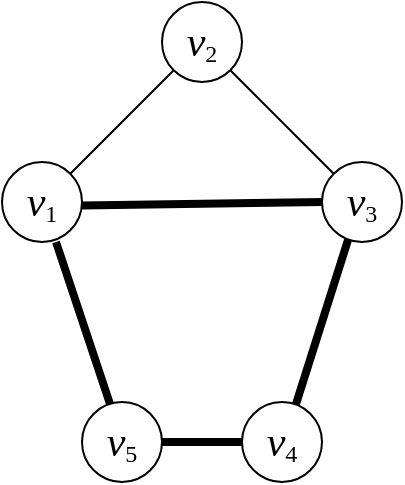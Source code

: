 <mxfile version="12.6.5" type="device"><diagram id="jUEuAp1KeQsKRW2wROzh" name="Page-1"><mxGraphModel dx="1092" dy="816" grid="1" gridSize="10" guides="1" tooltips="1" connect="1" arrows="1" fold="1" page="1" pageScale="1" pageWidth="850" pageHeight="1100" math="0" shadow="0"><root><mxCell id="0"/><mxCell id="1" parent="0"/><mxCell id="AYNTqdu6jjk_XK5yJ0eJ-1" value="&lt;p&gt;&lt;font face=&quot;cm&quot; size=&quot;1&quot;&gt;&lt;span style=&quot;font-style: italic ; font-size: 21px&quot;&gt;v&lt;/span&gt;&lt;sub&gt;&lt;font style=&quot;font-size: 12px&quot;&gt;1&lt;/font&gt;&lt;/sub&gt;&lt;/font&gt;&lt;/p&gt;" style="ellipse;whiteSpace=wrap;html=1;aspect=fixed;" parent="1" vertex="1"><mxGeometry x="40" y="360" width="40" height="40" as="geometry"/></mxCell><mxCell id="AYNTqdu6jjk_XK5yJ0eJ-2" value="&lt;font face=&quot;cm&quot; size=&quot;1&quot;&gt;&lt;span style=&quot;font-style: italic ; font-size: 21px&quot;&gt;v&lt;/span&gt;&lt;sub&gt;&lt;font style=&quot;font-size: 12px&quot;&gt;2&lt;/font&gt;&lt;/sub&gt;&lt;/font&gt;" style="ellipse;whiteSpace=wrap;html=1;aspect=fixed;" parent="1" vertex="1"><mxGeometry x="120" y="280" width="40" height="40" as="geometry"/></mxCell><mxCell id="AYNTqdu6jjk_XK5yJ0eJ-3" value="&lt;font face=&quot;cm&quot; size=&quot;1&quot;&gt;&lt;span style=&quot;font-style: italic ; font-size: 21px&quot;&gt;v&lt;/span&gt;&lt;sub&gt;&lt;font style=&quot;font-size: 12px&quot;&gt;3&lt;/font&gt;&lt;/sub&gt;&lt;/font&gt;" style="ellipse;whiteSpace=wrap;html=1;aspect=fixed;" parent="1" vertex="1"><mxGeometry x="200" y="360" width="40" height="40" as="geometry"/></mxCell><mxCell id="AYNTqdu6jjk_XK5yJ0eJ-4" value="&lt;font face=&quot;cm&quot; size=&quot;1&quot;&gt;&lt;span style=&quot;font-style: italic ; font-size: 21px&quot;&gt;v&lt;/span&gt;&lt;sub&gt;&lt;font style=&quot;font-size: 12px&quot;&gt;5&lt;/font&gt;&lt;/sub&gt;&lt;/font&gt;" style="ellipse;whiteSpace=wrap;html=1;aspect=fixed;" parent="1" vertex="1"><mxGeometry x="80" y="480" width="40" height="40" as="geometry"/></mxCell><mxCell id="AYNTqdu6jjk_XK5yJ0eJ-5" value="&lt;font face=&quot;cm&quot; size=&quot;1&quot;&gt;&lt;span style=&quot;font-style: italic ; font-size: 21px&quot;&gt;v&lt;/span&gt;&lt;sub&gt;&lt;font style=&quot;font-size: 12px&quot;&gt;4&lt;/font&gt;&lt;/sub&gt;&lt;/font&gt;" style="ellipse;whiteSpace=wrap;html=1;aspect=fixed;" parent="1" vertex="1"><mxGeometry x="160" y="480" width="40" height="40" as="geometry"/></mxCell><mxCell id="AYNTqdu6jjk_XK5yJ0eJ-6" value="" style="endArrow=none;html=1;exitX=1;exitY=0;exitDx=0;exitDy=0;entryX=0;entryY=1;entryDx=0;entryDy=0;" parent="1" source="AYNTqdu6jjk_XK5yJ0eJ-1" target="AYNTqdu6jjk_XK5yJ0eJ-2" edge="1"><mxGeometry width="50" height="50" relative="1" as="geometry"><mxPoint x="75" y="370" as="sourcePoint"/><mxPoint x="125" y="320" as="targetPoint"/></mxGeometry></mxCell><mxCell id="AYNTqdu6jjk_XK5yJ0eJ-7" value="" style="endArrow=none;html=1;entryX=0.325;entryY=0.975;entryDx=0;entryDy=0;entryPerimeter=0;exitX=0.675;exitY=0.025;exitDx=0;exitDy=0;exitPerimeter=0;strokeWidth=4;" parent="1" source="AYNTqdu6jjk_XK5yJ0eJ-5" target="AYNTqdu6jjk_XK5yJ0eJ-3" edge="1"><mxGeometry width="50" height="50" relative="1" as="geometry"><mxPoint x="188" y="480" as="sourcePoint"/><mxPoint x="239.998" y="428.282" as="targetPoint"/></mxGeometry></mxCell><mxCell id="AYNTqdu6jjk_XK5yJ0eJ-8" value="" style="endArrow=none;html=1;exitX=0.35;exitY=0.025;exitDx=0;exitDy=0;entryX=0.675;entryY=1;entryDx=0;entryDy=0;entryPerimeter=0;exitPerimeter=0;strokeWidth=4;" parent="1" source="AYNTqdu6jjk_XK5yJ0eJ-4" target="AYNTqdu6jjk_XK5yJ0eJ-1" edge="1"><mxGeometry width="50" height="50" relative="1" as="geometry"><mxPoint x="88" y="480" as="sourcePoint"/><mxPoint x="50" y="430" as="targetPoint"/></mxGeometry></mxCell><mxCell id="AYNTqdu6jjk_XK5yJ0eJ-9" value="" style="endArrow=none;html=1;exitX=0;exitY=0;exitDx=0;exitDy=0;entryX=1;entryY=1;entryDx=0;entryDy=0;strokeWidth=1;" parent="1" source="AYNTqdu6jjk_XK5yJ0eJ-3" target="AYNTqdu6jjk_XK5yJ0eJ-2" edge="1"><mxGeometry width="50" height="50" relative="1" as="geometry"><mxPoint x="200.002" y="371.718" as="sourcePoint"/><mxPoint x="251.718" y="320.002" as="targetPoint"/></mxGeometry></mxCell><mxCell id="AYNTqdu6jjk_XK5yJ0eJ-10" value="" style="endArrow=none;html=1;exitX=1;exitY=0.5;exitDx=0;exitDy=0;entryX=0;entryY=0.5;entryDx=0;entryDy=0;strokeWidth=4;" parent="1" source="AYNTqdu6jjk_XK5yJ0eJ-4" target="AYNTqdu6jjk_XK5yJ0eJ-5" edge="1"><mxGeometry width="50" height="50" relative="1" as="geometry"><mxPoint x="120.002" y="501.718" as="sourcePoint"/><mxPoint x="171.718" y="450.002" as="targetPoint"/></mxGeometry></mxCell><mxCell id="AYNTqdu6jjk_XK5yJ0eJ-12" value="" style="endArrow=none;html=1;exitX=1;exitY=0;exitDx=0;exitDy=0;entryX=0;entryY=0.5;entryDx=0;entryDy=0;strokeWidth=4;" parent="1" target="AYNTqdu6jjk_XK5yJ0eJ-3" edge="1"><mxGeometry width="50" height="50" relative="1" as="geometry"><mxPoint x="80.002" y="381.718" as="sourcePoint"/><mxPoint x="131.718" y="330.002" as="targetPoint"/></mxGeometry></mxCell></root></mxGraphModel></diagram></mxfile>